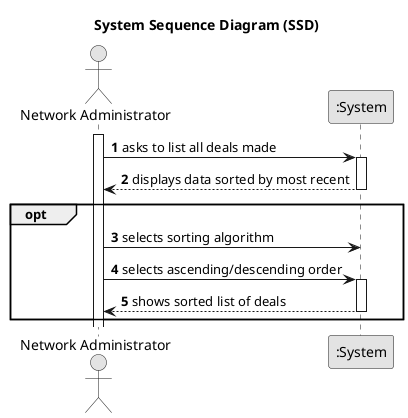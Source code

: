 @startuml
skinparam monochrome true
skinparam packageStyle rectangle
skinparam shadowing false

title System Sequence Diagram (SSD)

autonumber

actor "Network Administrator" as Employee
participant ":System" as System

activate Employee

    Employee -> System : asks to list all deals made
    activate System

        System --> Employee : displays data sorted by most recent
    deactivate System
opt

    Employee -> System : selects sorting algorithm
    'activate System

    '   System --> Employee : shows task category list and asks to select one
    'deactivate System

    Employee -> System : selects ascending/descending order
    activate System

        System --> Employee : shows sorted list of deals
    deactivate System


end

@enduml